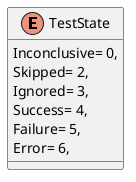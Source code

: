 @startuml
enum TestState {
    Inconclusive= 0,
    Skipped= 2,
    Ignored= 3,
    Success= 4,
    Failure= 5,
    Error= 6,
}
@enduml
